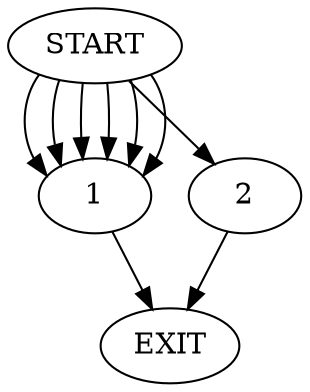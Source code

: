 digraph { 
0 [label="START"];
1;
2;
3[label="EXIT"];
0 -> 2;
0 -> 1;
0:s2 -> 1;
0:s3 -> 1;
0:s4 -> 1;
0:s5 -> 1;
0:s6 -> 1;
1 -> 3;
2 -> 3;
}